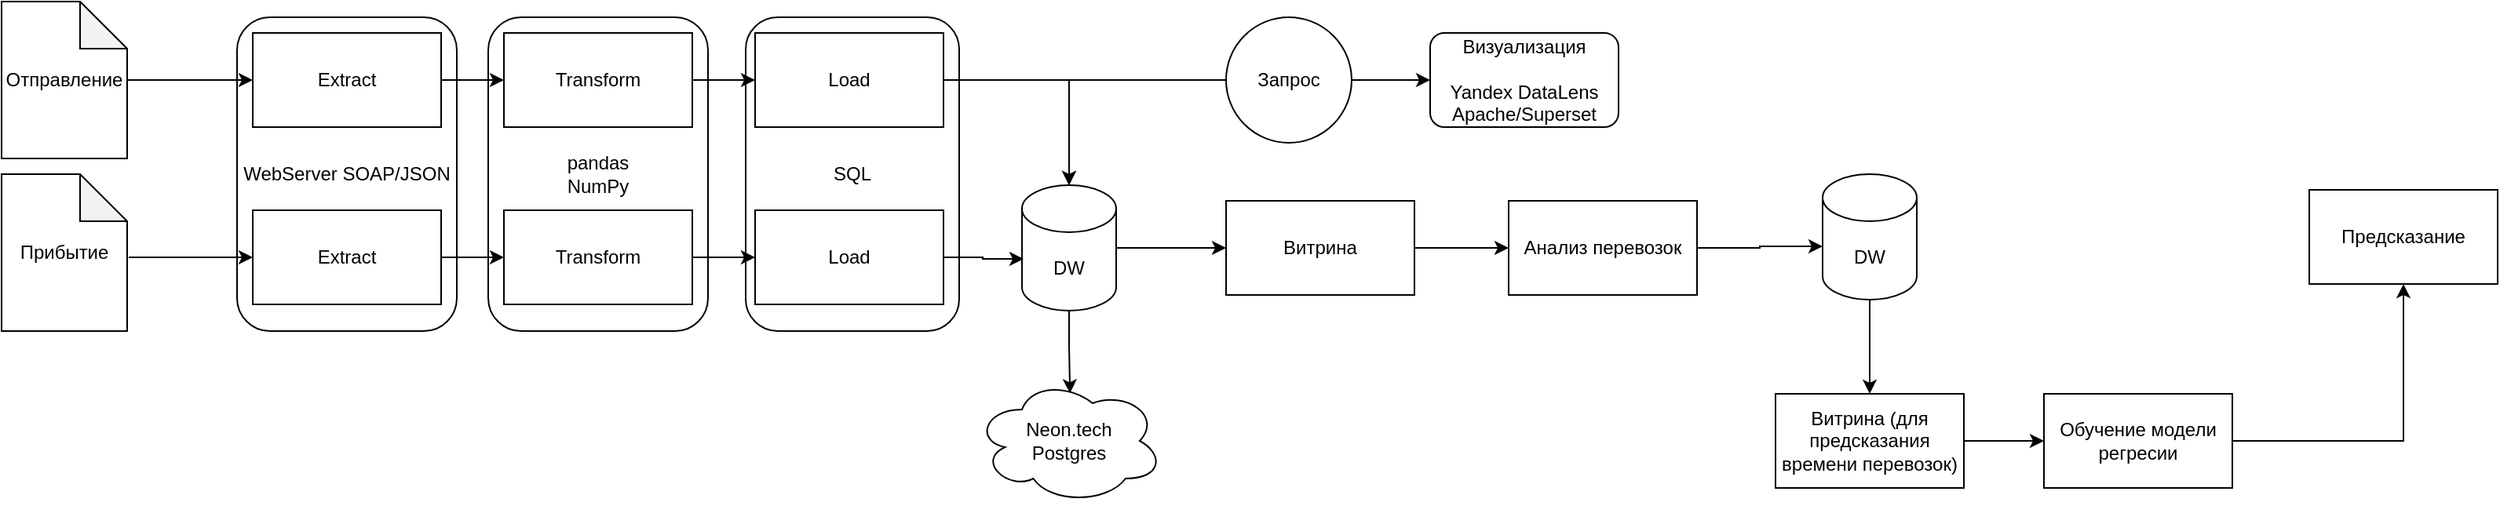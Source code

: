 <mxfile version="24.7.17">
  <diagram name="Страница — 1" id="Sm5wNKcuZdaDNzlXUM_I">
    <mxGraphModel dx="2876" dy="1367" grid="1" gridSize="10" guides="1" tooltips="1" connect="1" arrows="1" fold="1" page="1" pageScale="1" pageWidth="827" pageHeight="1169" math="0" shadow="0">
      <root>
        <mxCell id="0" />
        <mxCell id="1" parent="0" />
        <mxCell id="GfC7ce4Lhar8nl4SAkfy-4" value="SQL" style="rounded=1;whiteSpace=wrap;html=1;" parent="1" vertex="1">
          <mxGeometry x="354" y="70" width="136" height="200" as="geometry" />
        </mxCell>
        <mxCell id="GfC7ce4Lhar8nl4SAkfy-3" value="pandas&lt;div&gt;NumPy&lt;/div&gt;" style="rounded=1;whiteSpace=wrap;html=1;" parent="1" vertex="1">
          <mxGeometry x="190" y="70" width="140" height="200" as="geometry" />
        </mxCell>
        <mxCell id="GfC7ce4Lhar8nl4SAkfy-2" value="WebServer SOAP/JSON" style="rounded=1;whiteSpace=wrap;html=1;" parent="1" vertex="1">
          <mxGeometry x="30" y="70" width="140" height="200" as="geometry" />
        </mxCell>
        <mxCell id="yuNg5bzPG7rVE2TtYRDn-1" value="Extract" style="rounded=0;whiteSpace=wrap;html=1;" parent="1" vertex="1">
          <mxGeometry x="40" y="80" width="120" height="60" as="geometry" />
        </mxCell>
        <mxCell id="yuNg5bzPG7rVE2TtYRDn-4" style="edgeStyle=orthogonalEdgeStyle;rounded=0;orthogonalLoop=1;jettySize=auto;html=1;entryX=0;entryY=0.5;entryDx=0;entryDy=0;" parent="1" source="yuNg5bzPG7rVE2TtYRDn-1" target="yuNg5bzPG7rVE2TtYRDn-2" edge="1">
          <mxGeometry relative="1" as="geometry" />
        </mxCell>
        <mxCell id="yuNg5bzPG7rVE2TtYRDn-5" style="edgeStyle=orthogonalEdgeStyle;rounded=0;orthogonalLoop=1;jettySize=auto;html=1;" parent="1" source="yuNg5bzPG7rVE2TtYRDn-2" target="yuNg5bzPG7rVE2TtYRDn-3" edge="1">
          <mxGeometry relative="1" as="geometry" />
        </mxCell>
        <mxCell id="yuNg5bzPG7rVE2TtYRDn-2" value="Transform" style="rounded=0;whiteSpace=wrap;html=1;" parent="1" vertex="1">
          <mxGeometry x="200" y="80" width="120" height="60" as="geometry" />
        </mxCell>
        <mxCell id="yuNg5bzPG7rVE2TtYRDn-3" value="Load" style="rounded=0;whiteSpace=wrap;html=1;" parent="1" vertex="1">
          <mxGeometry x="360" y="80" width="120" height="60" as="geometry" />
        </mxCell>
        <mxCell id="yuNg5bzPG7rVE2TtYRDn-6" style="edgeStyle=orthogonalEdgeStyle;rounded=0;orthogonalLoop=1;jettySize=auto;html=1;entryX=0;entryY=0.5;entryDx=0;entryDy=0;" parent="1" source="yuNg5bzPG7rVE2TtYRDn-7" target="yuNg5bzPG7rVE2TtYRDn-9" edge="1">
          <mxGeometry relative="1" as="geometry" />
        </mxCell>
        <mxCell id="yuNg5bzPG7rVE2TtYRDn-7" value="Extract" style="rounded=0;whiteSpace=wrap;html=1;" parent="1" vertex="1">
          <mxGeometry x="40" y="193" width="120" height="60" as="geometry" />
        </mxCell>
        <mxCell id="yuNg5bzPG7rVE2TtYRDn-8" style="edgeStyle=orthogonalEdgeStyle;rounded=0;orthogonalLoop=1;jettySize=auto;html=1;" parent="1" source="yuNg5bzPG7rVE2TtYRDn-9" target="yuNg5bzPG7rVE2TtYRDn-10" edge="1">
          <mxGeometry relative="1" as="geometry" />
        </mxCell>
        <mxCell id="yuNg5bzPG7rVE2TtYRDn-9" value="Transform" style="rounded=0;whiteSpace=wrap;html=1;" parent="1" vertex="1">
          <mxGeometry x="200" y="193" width="120" height="60" as="geometry" />
        </mxCell>
        <mxCell id="yuNg5bzPG7rVE2TtYRDn-10" value="Load" style="rounded=0;whiteSpace=wrap;html=1;" parent="1" vertex="1">
          <mxGeometry x="360" y="193" width="120" height="60" as="geometry" />
        </mxCell>
        <mxCell id="yuNg5bzPG7rVE2TtYRDn-17" style="edgeStyle=orthogonalEdgeStyle;rounded=0;orthogonalLoop=1;jettySize=auto;html=1;entryX=0;entryY=0.5;entryDx=0;entryDy=0;" parent="1" source="yuNg5bzPG7rVE2TtYRDn-16" target="yuNg5bzPG7rVE2TtYRDn-1" edge="1">
          <mxGeometry relative="1" as="geometry" />
        </mxCell>
        <mxCell id="yuNg5bzPG7rVE2TtYRDn-16" value="Отправление" style="shape=note;whiteSpace=wrap;html=1;backgroundOutline=1;darkOpacity=0.05;" parent="1" vertex="1">
          <mxGeometry x="-120" y="60" width="80" height="100" as="geometry" />
        </mxCell>
        <mxCell id="yuNg5bzPG7rVE2TtYRDn-19" style="edgeStyle=orthogonalEdgeStyle;rounded=0;orthogonalLoop=1;jettySize=auto;html=1;entryX=0;entryY=0.5;entryDx=0;entryDy=0;exitX=1.013;exitY=0.53;exitDx=0;exitDy=0;exitPerimeter=0;" parent="1" source="GfC7ce4Lhar8nl4SAkfy-1" target="yuNg5bzPG7rVE2TtYRDn-7" edge="1">
          <mxGeometry relative="1" as="geometry">
            <mxPoint x="-30" y="210" as="sourcePoint" />
          </mxGeometry>
        </mxCell>
        <mxCell id="yuNg5bzPG7rVE2TtYRDn-28" style="edgeStyle=orthogonalEdgeStyle;rounded=0;orthogonalLoop=1;jettySize=auto;html=1;entryX=0;entryY=0.5;entryDx=0;entryDy=0;" parent="1" source="yuNg5bzPG7rVE2TtYRDn-23" target="yuNg5bzPG7rVE2TtYRDn-27" edge="1">
          <mxGeometry relative="1" as="geometry" />
        </mxCell>
        <mxCell id="yuNg5bzPG7rVE2TtYRDn-23" value="DW" style="shape=cylinder3;whiteSpace=wrap;html=1;boundedLbl=1;backgroundOutline=1;size=15;" parent="1" vertex="1">
          <mxGeometry x="530" y="177" width="60" height="80" as="geometry" />
        </mxCell>
        <mxCell id="yuNg5bzPG7rVE2TtYRDn-24" style="edgeStyle=orthogonalEdgeStyle;rounded=0;orthogonalLoop=1;jettySize=auto;html=1;entryX=0.5;entryY=0;entryDx=0;entryDy=0;entryPerimeter=0;" parent="1" source="yuNg5bzPG7rVE2TtYRDn-3" target="yuNg5bzPG7rVE2TtYRDn-23" edge="1">
          <mxGeometry relative="1" as="geometry" />
        </mxCell>
        <mxCell id="yuNg5bzPG7rVE2TtYRDn-25" style="edgeStyle=orthogonalEdgeStyle;rounded=0;orthogonalLoop=1;jettySize=auto;html=1;entryX=0.017;entryY=0.588;entryDx=0;entryDy=0;entryPerimeter=0;" parent="1" source="yuNg5bzPG7rVE2TtYRDn-10" target="yuNg5bzPG7rVE2TtYRDn-23" edge="1">
          <mxGeometry relative="1" as="geometry" />
        </mxCell>
        <mxCell id="yuNg5bzPG7rVE2TtYRDn-30" style="edgeStyle=orthogonalEdgeStyle;rounded=0;orthogonalLoop=1;jettySize=auto;html=1;entryX=0;entryY=0.5;entryDx=0;entryDy=0;" parent="1" source="yuNg5bzPG7rVE2TtYRDn-27" target="yuNg5bzPG7rVE2TtYRDn-32" edge="1">
          <mxGeometry relative="1" as="geometry">
            <mxPoint x="840" y="210" as="targetPoint" />
          </mxGeometry>
        </mxCell>
        <mxCell id="yuNg5bzPG7rVE2TtYRDn-27" value="Витрина" style="rounded=0;whiteSpace=wrap;html=1;" parent="1" vertex="1">
          <mxGeometry x="660" y="187" width="120" height="60" as="geometry" />
        </mxCell>
        <mxCell id="yuNg5bzPG7rVE2TtYRDn-32" value="Анализ перевозок" style="rounded=0;whiteSpace=wrap;html=1;" parent="1" vertex="1">
          <mxGeometry x="840" y="187" width="120" height="60" as="geometry" />
        </mxCell>
        <mxCell id="yuNg5bzPG7rVE2TtYRDn-35" style="edgeStyle=orthogonalEdgeStyle;rounded=0;orthogonalLoop=1;jettySize=auto;html=1;entryX=0;entryY=0.575;entryDx=0;entryDy=0;entryPerimeter=0;" parent="1" source="yuNg5bzPG7rVE2TtYRDn-32" target="yuNg5bzPG7rVE2TtYRDn-36" edge="1">
          <mxGeometry relative="1" as="geometry">
            <mxPoint x="1040" y="214" as="targetPoint" />
          </mxGeometry>
        </mxCell>
        <mxCell id="yuNg5bzPG7rVE2TtYRDn-38" style="edgeStyle=orthogonalEdgeStyle;rounded=0;orthogonalLoop=1;jettySize=auto;html=1;entryX=0.5;entryY=0;entryDx=0;entryDy=0;" parent="1" source="yuNg5bzPG7rVE2TtYRDn-36" target="yuNg5bzPG7rVE2TtYRDn-37" edge="1">
          <mxGeometry relative="1" as="geometry" />
        </mxCell>
        <mxCell id="yuNg5bzPG7rVE2TtYRDn-36" value="DW" style="shape=cylinder3;whiteSpace=wrap;html=1;boundedLbl=1;backgroundOutline=1;size=15;" parent="1" vertex="1">
          <mxGeometry x="1040" y="170" width="60" height="80" as="geometry" />
        </mxCell>
        <mxCell id="yuNg5bzPG7rVE2TtYRDn-40" style="edgeStyle=orthogonalEdgeStyle;rounded=0;orthogonalLoop=1;jettySize=auto;html=1;" parent="1" source="yuNg5bzPG7rVE2TtYRDn-37" target="yuNg5bzPG7rVE2TtYRDn-39" edge="1">
          <mxGeometry relative="1" as="geometry" />
        </mxCell>
        <mxCell id="yuNg5bzPG7rVE2TtYRDn-37" value="Витрина (для предсказания времени перевозок)" style="rounded=0;whiteSpace=wrap;html=1;" parent="1" vertex="1">
          <mxGeometry x="1010" y="310" width="120" height="60" as="geometry" />
        </mxCell>
        <mxCell id="yuNg5bzPG7rVE2TtYRDn-42" style="edgeStyle=orthogonalEdgeStyle;rounded=0;orthogonalLoop=1;jettySize=auto;html=1;" parent="1" source="yuNg5bzPG7rVE2TtYRDn-39" target="yuNg5bzPG7rVE2TtYRDn-41" edge="1">
          <mxGeometry relative="1" as="geometry" />
        </mxCell>
        <mxCell id="yuNg5bzPG7rVE2TtYRDn-39" value="Обучение модели регресии" style="rounded=0;whiteSpace=wrap;html=1;" parent="1" vertex="1">
          <mxGeometry x="1181" y="310" width="120" height="60" as="geometry" />
        </mxCell>
        <mxCell id="yuNg5bzPG7rVE2TtYRDn-41" value="Предсказание" style="rounded=0;whiteSpace=wrap;html=1;" parent="1" vertex="1">
          <mxGeometry x="1350" y="180" width="120" height="60" as="geometry" />
        </mxCell>
        <mxCell id="GfC7ce4Lhar8nl4SAkfy-1" value="Прибытие" style="shape=note;whiteSpace=wrap;html=1;backgroundOutline=1;darkOpacity=0.05;" parent="1" vertex="1">
          <mxGeometry x="-120" y="170" width="80" height="100" as="geometry" />
        </mxCell>
        <mxCell id="GfC7ce4Lhar8nl4SAkfy-6" value="Neon.tech&lt;div&gt;Postgres&lt;/div&gt;" style="ellipse;shape=cloud;whiteSpace=wrap;html=1;" parent="1" vertex="1">
          <mxGeometry x="500" y="300" width="120" height="80" as="geometry" />
        </mxCell>
        <mxCell id="GfC7ce4Lhar8nl4SAkfy-7" style="edgeStyle=orthogonalEdgeStyle;rounded=0;orthogonalLoop=1;jettySize=auto;html=1;entryX=0.505;entryY=0.121;entryDx=0;entryDy=0;entryPerimeter=0;" parent="1" source="yuNg5bzPG7rVE2TtYRDn-23" target="GfC7ce4Lhar8nl4SAkfy-6" edge="1">
          <mxGeometry relative="1" as="geometry" />
        </mxCell>
        <mxCell id="GfC7ce4Lhar8nl4SAkfy-11" style="edgeStyle=orthogonalEdgeStyle;rounded=0;orthogonalLoop=1;jettySize=auto;html=1;entryX=0;entryY=0.5;entryDx=0;entryDy=0;" parent="1" source="GfC7ce4Lhar8nl4SAkfy-8" target="GfC7ce4Lhar8nl4SAkfy-10" edge="1">
          <mxGeometry relative="1" as="geometry" />
        </mxCell>
        <mxCell id="GfC7ce4Lhar8nl4SAkfy-8" value="Запрос" style="ellipse;whiteSpace=wrap;html=1;aspect=fixed;" parent="1" vertex="1">
          <mxGeometry x="660" y="70" width="80" height="80" as="geometry" />
        </mxCell>
        <mxCell id="GfC7ce4Lhar8nl4SAkfy-9" style="edgeStyle=orthogonalEdgeStyle;rounded=0;orthogonalLoop=1;jettySize=auto;html=1;entryX=0.5;entryY=0;entryDx=0;entryDy=0;entryPerimeter=0;" parent="1" source="GfC7ce4Lhar8nl4SAkfy-8" target="yuNg5bzPG7rVE2TtYRDn-23" edge="1">
          <mxGeometry relative="1" as="geometry" />
        </mxCell>
        <mxCell id="GfC7ce4Lhar8nl4SAkfy-10" value="Визуализация&lt;div&gt;&lt;br&gt;&lt;/div&gt;&lt;div&gt;Yandex DataLens&lt;/div&gt;&lt;div&gt;Apache/Superset&lt;/div&gt;" style="rounded=1;whiteSpace=wrap;html=1;" parent="1" vertex="1">
          <mxGeometry x="790" y="80" width="120" height="60" as="geometry" />
        </mxCell>
      </root>
    </mxGraphModel>
  </diagram>
</mxfile>
